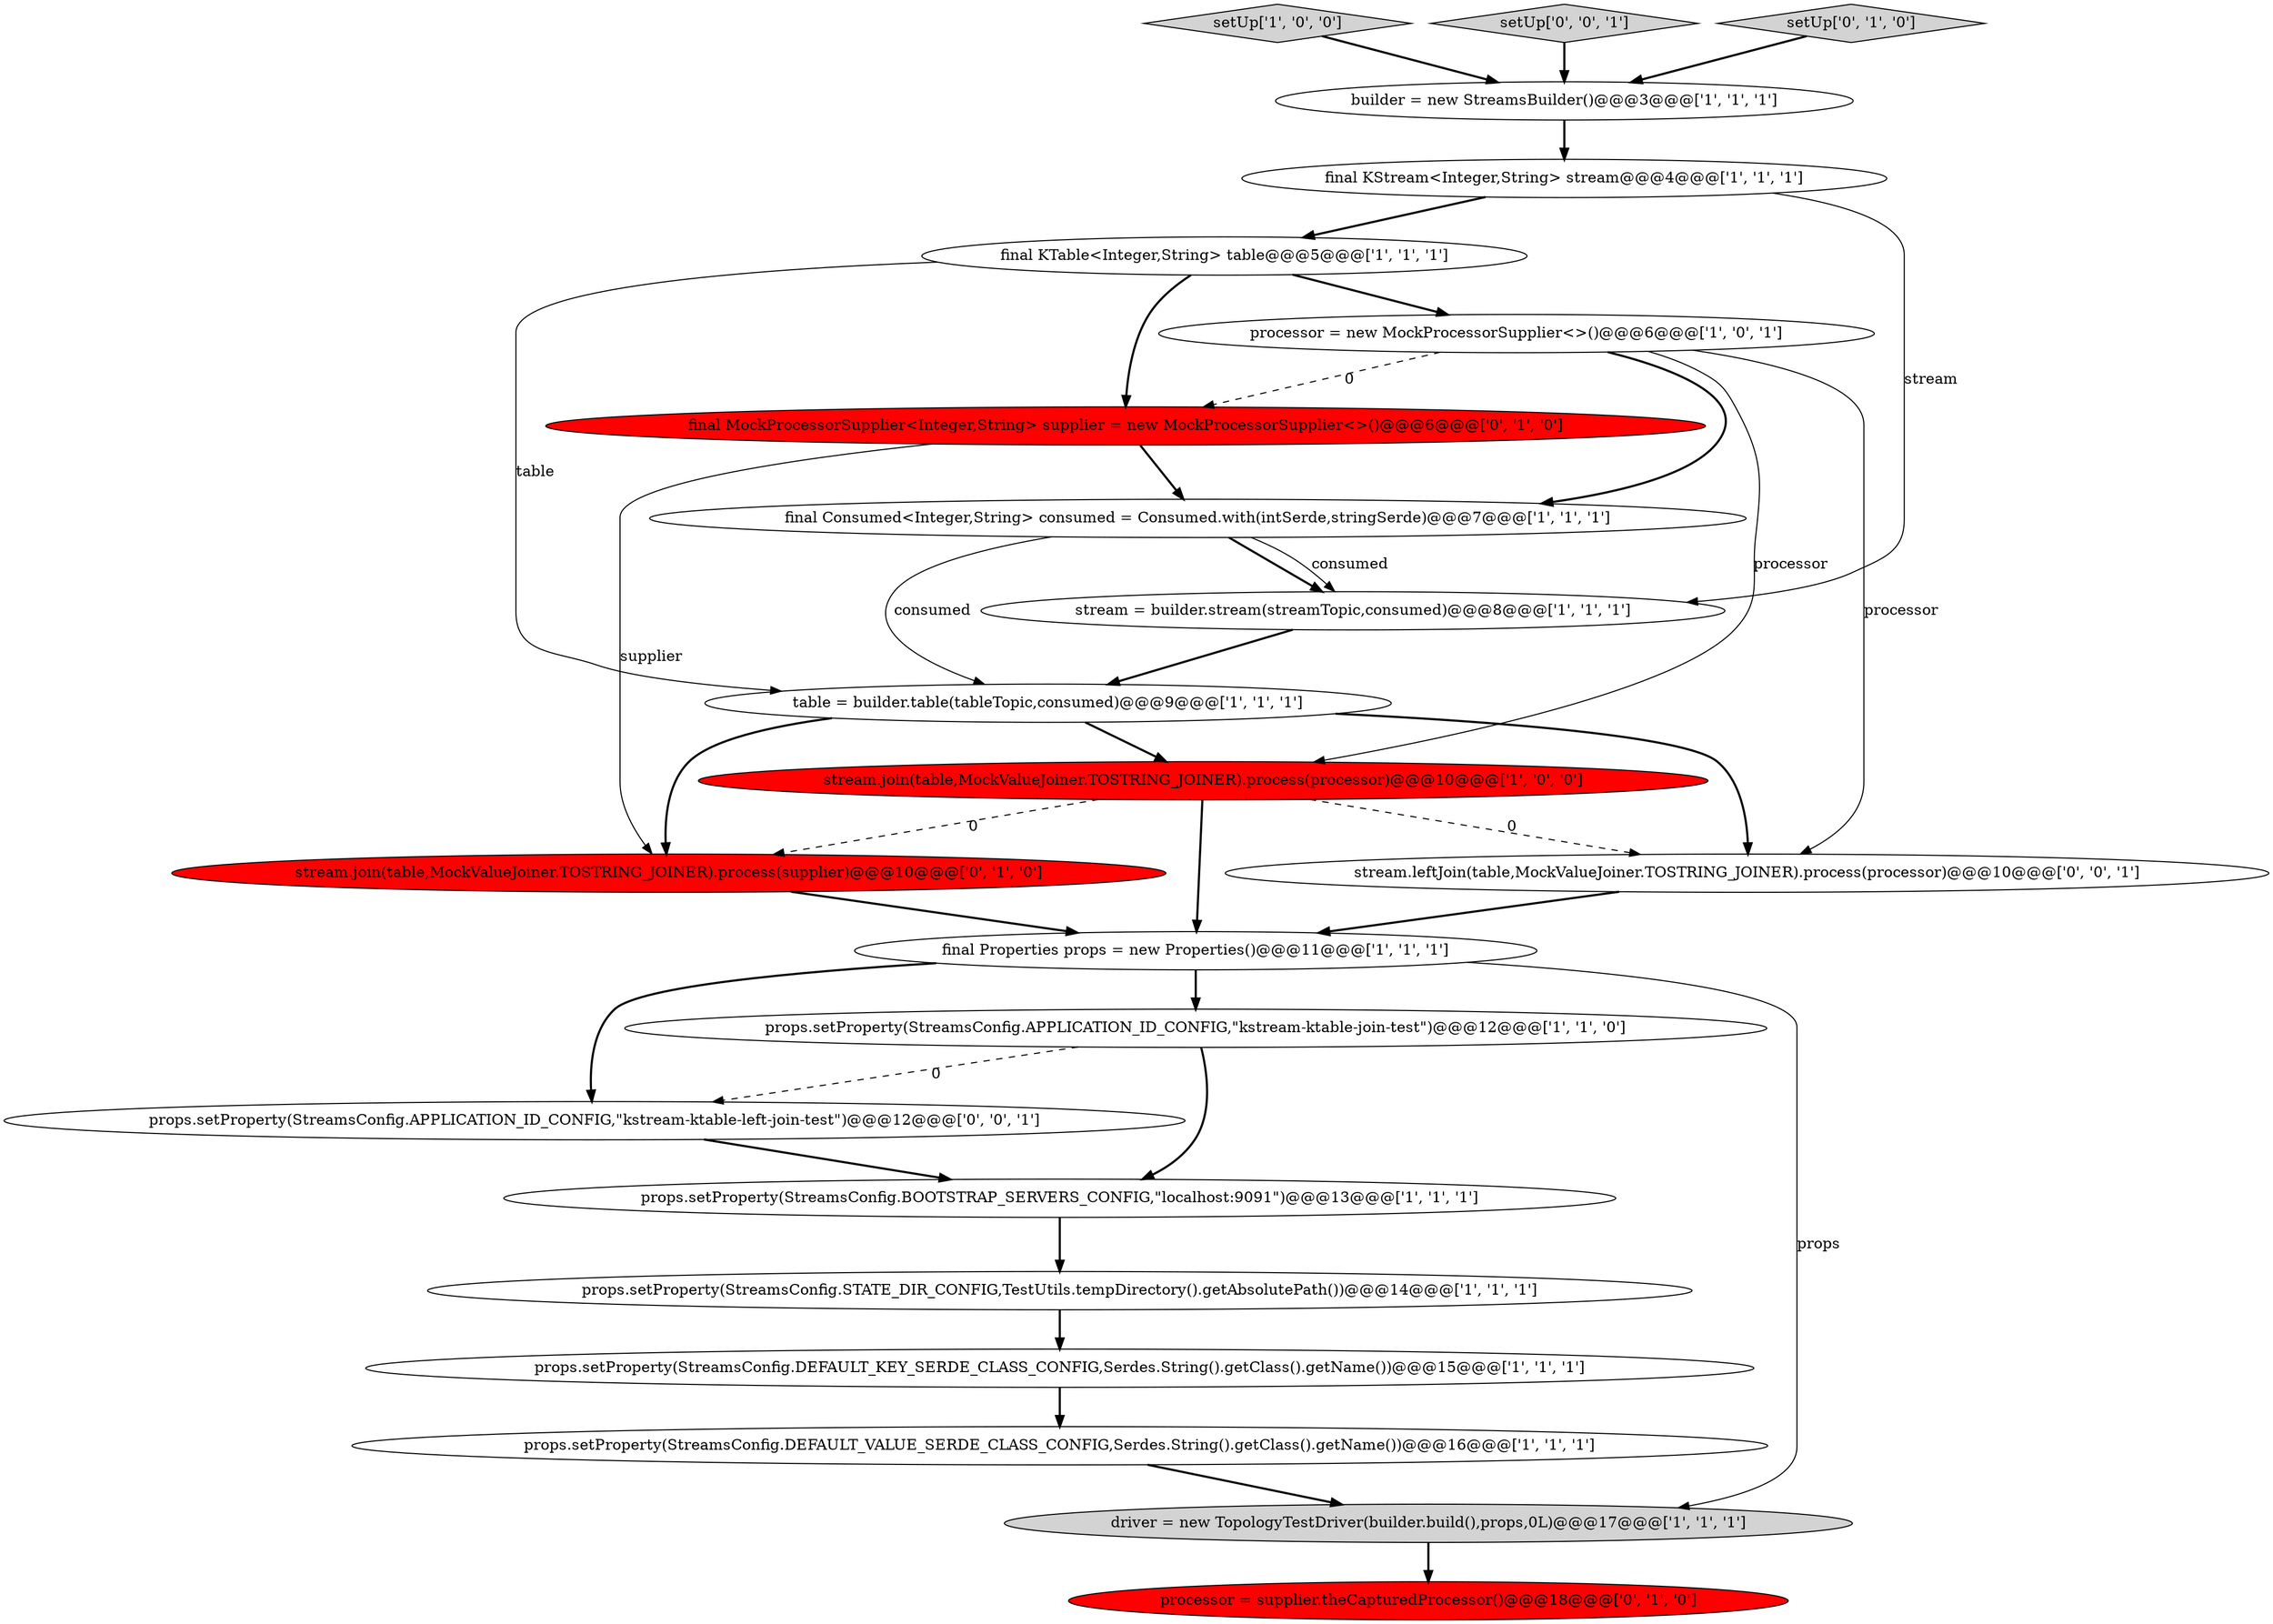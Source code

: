 digraph {
15 [style = filled, label = "props.setProperty(StreamsConfig.DEFAULT_KEY_SERDE_CLASS_CONFIG,Serdes.String().getClass().getName())@@@15@@@['1', '1', '1']", fillcolor = white, shape = ellipse image = "AAA0AAABBB1BBB"];
6 [style = filled, label = "props.setProperty(StreamsConfig.APPLICATION_ID_CONFIG,\"kstream-ktable-join-test\")@@@12@@@['1', '1', '0']", fillcolor = white, shape = ellipse image = "AAA0AAABBB1BBB"];
20 [style = filled, label = "props.setProperty(StreamsConfig.APPLICATION_ID_CONFIG,\"kstream-ktable-left-join-test\")@@@12@@@['0', '0', '1']", fillcolor = white, shape = ellipse image = "AAA0AAABBB3BBB"];
8 [style = filled, label = "props.setProperty(StreamsConfig.DEFAULT_VALUE_SERDE_CLASS_CONFIG,Serdes.String().getClass().getName())@@@16@@@['1', '1', '1']", fillcolor = white, shape = ellipse image = "AAA0AAABBB1BBB"];
3 [style = filled, label = "final KStream<Integer,String> stream@@@4@@@['1', '1', '1']", fillcolor = white, shape = ellipse image = "AAA0AAABBB1BBB"];
16 [style = filled, label = "stream.join(table,MockValueJoiner.TOSTRING_JOINER).process(supplier)@@@10@@@['0', '1', '0']", fillcolor = red, shape = ellipse image = "AAA1AAABBB2BBB"];
2 [style = filled, label = "setUp['1', '0', '0']", fillcolor = lightgray, shape = diamond image = "AAA0AAABBB1BBB"];
1 [style = filled, label = "props.setProperty(StreamsConfig.BOOTSTRAP_SERVERS_CONFIG,\"localhost:9091\")@@@13@@@['1', '1', '1']", fillcolor = white, shape = ellipse image = "AAA0AAABBB1BBB"];
22 [style = filled, label = "setUp['0', '0', '1']", fillcolor = lightgray, shape = diamond image = "AAA0AAABBB3BBB"];
7 [style = filled, label = "final Consumed<Integer,String> consumed = Consumed.with(intSerde,stringSerde)@@@7@@@['1', '1', '1']", fillcolor = white, shape = ellipse image = "AAA0AAABBB1BBB"];
10 [style = filled, label = "driver = new TopologyTestDriver(builder.build(),props,0L)@@@17@@@['1', '1', '1']", fillcolor = lightgray, shape = ellipse image = "AAA0AAABBB1BBB"];
12 [style = filled, label = "stream.join(table,MockValueJoiner.TOSTRING_JOINER).process(processor)@@@10@@@['1', '0', '0']", fillcolor = red, shape = ellipse image = "AAA1AAABBB1BBB"];
19 [style = filled, label = "setUp['0', '1', '0']", fillcolor = lightgray, shape = diamond image = "AAA0AAABBB2BBB"];
4 [style = filled, label = "final KTable<Integer,String> table@@@5@@@['1', '1', '1']", fillcolor = white, shape = ellipse image = "AAA0AAABBB1BBB"];
13 [style = filled, label = "final Properties props = new Properties()@@@11@@@['1', '1', '1']", fillcolor = white, shape = ellipse image = "AAA0AAABBB1BBB"];
11 [style = filled, label = "builder = new StreamsBuilder()@@@3@@@['1', '1', '1']", fillcolor = white, shape = ellipse image = "AAA0AAABBB1BBB"];
5 [style = filled, label = "props.setProperty(StreamsConfig.STATE_DIR_CONFIG,TestUtils.tempDirectory().getAbsolutePath())@@@14@@@['1', '1', '1']", fillcolor = white, shape = ellipse image = "AAA0AAABBB1BBB"];
21 [style = filled, label = "stream.leftJoin(table,MockValueJoiner.TOSTRING_JOINER).process(processor)@@@10@@@['0', '0', '1']", fillcolor = white, shape = ellipse image = "AAA0AAABBB3BBB"];
17 [style = filled, label = "processor = supplier.theCapturedProcessor()@@@18@@@['0', '1', '0']", fillcolor = red, shape = ellipse image = "AAA1AAABBB2BBB"];
9 [style = filled, label = "table = builder.table(tableTopic,consumed)@@@9@@@['1', '1', '1']", fillcolor = white, shape = ellipse image = "AAA0AAABBB1BBB"];
0 [style = filled, label = "processor = new MockProcessorSupplier<>()@@@6@@@['1', '0', '1']", fillcolor = white, shape = ellipse image = "AAA0AAABBB1BBB"];
18 [style = filled, label = "final MockProcessorSupplier<Integer,String> supplier = new MockProcessorSupplier<>()@@@6@@@['0', '1', '0']", fillcolor = red, shape = ellipse image = "AAA1AAABBB2BBB"];
14 [style = filled, label = "stream = builder.stream(streamTopic,consumed)@@@8@@@['1', '1', '1']", fillcolor = white, shape = ellipse image = "AAA0AAABBB1BBB"];
1->5 [style = bold, label=""];
8->10 [style = bold, label=""];
16->13 [style = bold, label=""];
12->16 [style = dashed, label="0"];
6->20 [style = dashed, label="0"];
5->15 [style = bold, label=""];
3->14 [style = solid, label="stream"];
19->11 [style = bold, label=""];
4->18 [style = bold, label=""];
10->17 [style = bold, label=""];
4->9 [style = solid, label="table"];
20->1 [style = bold, label=""];
3->4 [style = bold, label=""];
9->16 [style = bold, label=""];
12->21 [style = dashed, label="0"];
4->0 [style = bold, label=""];
0->7 [style = bold, label=""];
7->14 [style = bold, label=""];
7->14 [style = solid, label="consumed"];
12->13 [style = bold, label=""];
6->1 [style = bold, label=""];
11->3 [style = bold, label=""];
0->12 [style = solid, label="processor"];
13->10 [style = solid, label="props"];
9->21 [style = bold, label=""];
0->18 [style = dashed, label="0"];
14->9 [style = bold, label=""];
0->21 [style = solid, label="processor"];
9->12 [style = bold, label=""];
13->6 [style = bold, label=""];
18->7 [style = bold, label=""];
18->16 [style = solid, label="supplier"];
7->9 [style = solid, label="consumed"];
15->8 [style = bold, label=""];
2->11 [style = bold, label=""];
22->11 [style = bold, label=""];
21->13 [style = bold, label=""];
13->20 [style = bold, label=""];
}
